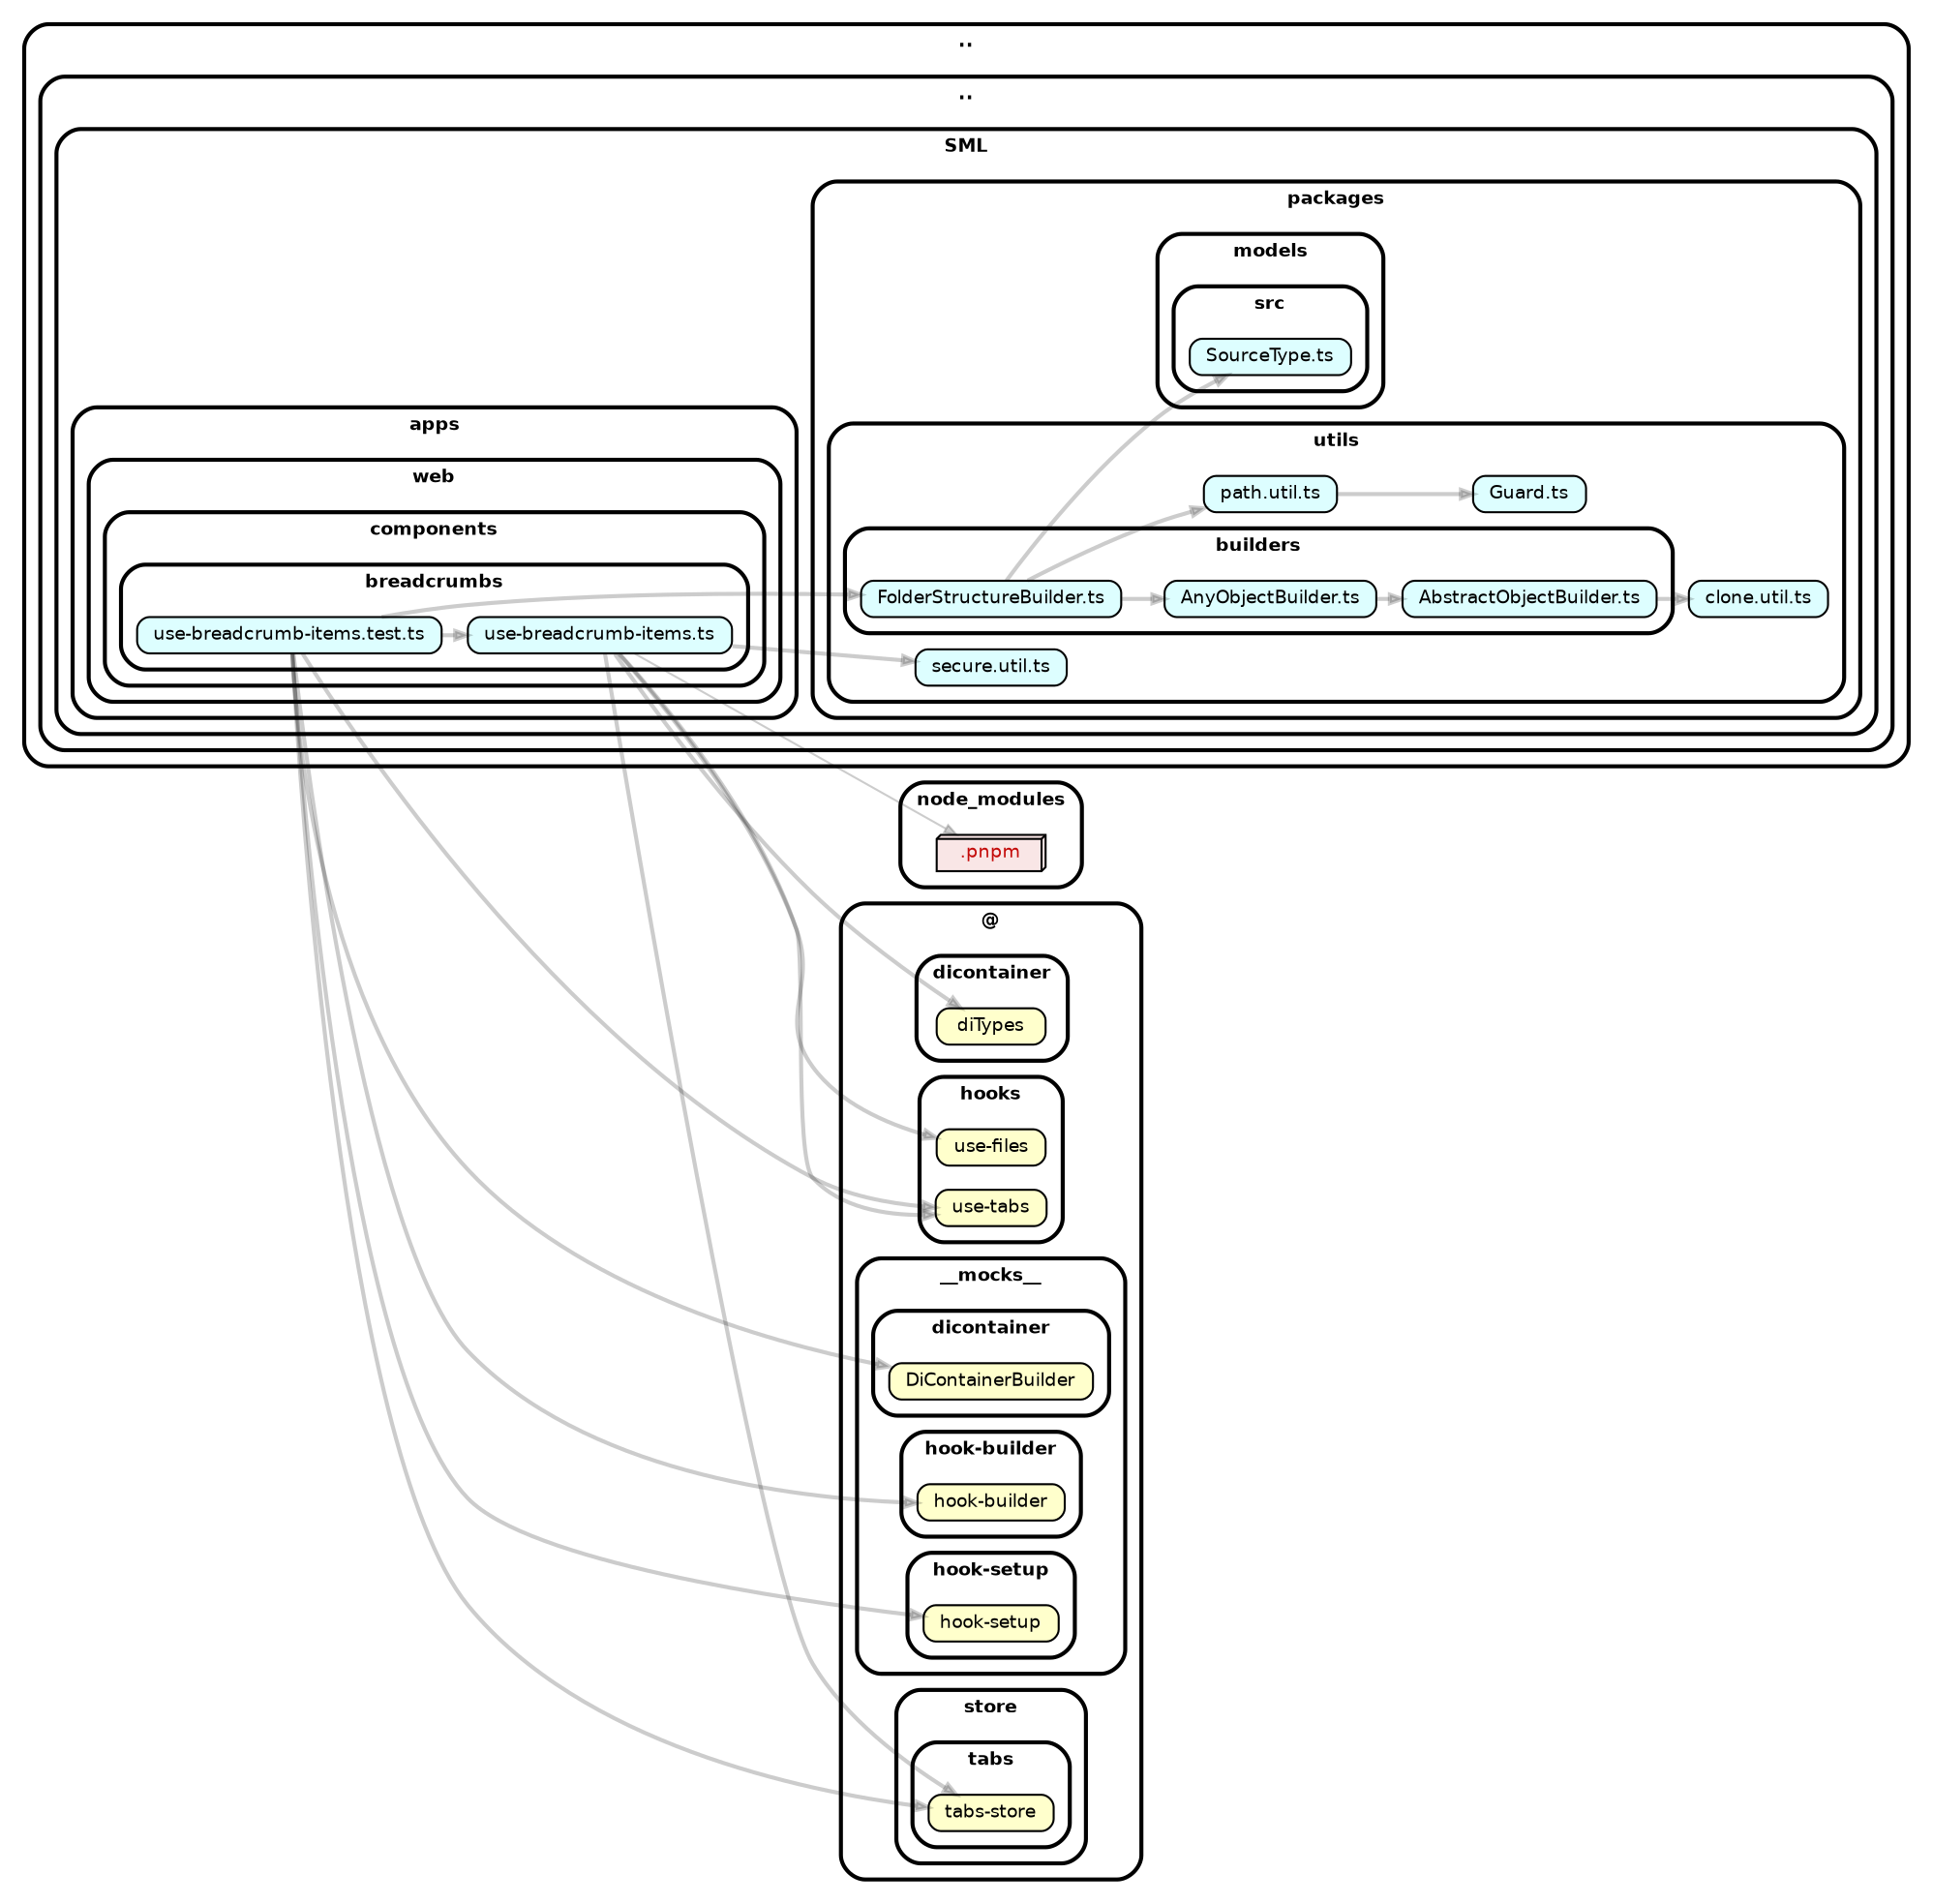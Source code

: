 strict digraph "dependency-cruiser output"{
    rankdir="LR" splines="true" overlap="false" nodesep="0.16" ranksep="0.18" fontname="Helvetica-bold" fontsize="9" style="rounded,bold,filled" fillcolor="#ffffff" compound="true"
    node [shape="box" style="rounded, filled" height="0.2" color="black" fillcolor="#ffffcc" fontcolor="black" fontname="Helvetica" fontsize="9"]
    edge [arrowhead="normal" arrowsize="0.6" penwidth="2.0" color="#00000033" fontname="Helvetica" fontsize="9"]

    subgraph "cluster_.." {label=".." subgraph "cluster_../.." {label=".." subgraph "cluster_../../SML" {label="SML" subgraph "cluster_../../SML/apps" {label="apps" subgraph "cluster_../../SML/apps/web" {label="web" subgraph "cluster_../../SML/apps/web/components" {label="components" subgraph "cluster_../../SML/apps/web/components/breadcrumbs" {label="breadcrumbs" "../../SML/apps/web/components/breadcrumbs/use-breadcrumb-items.test.ts" [label=<use-breadcrumb-items.test.ts> tooltip="use-breadcrumb-items.test.ts" URL="../../SML/apps/web/components/breadcrumbs/use-breadcrumb-items.test.ts" fillcolor="#ddfeff"] } } } } } } }
    "../../SML/apps/web/components/breadcrumbs/use-breadcrumb-items.test.ts" -> "../../SML/apps/web/components/breadcrumbs/use-breadcrumb-items.ts"
    "../../SML/apps/web/components/breadcrumbs/use-breadcrumb-items.test.ts" -> "@/__mocks__/dicontainer/DiContainerBuilder"
    "../../SML/apps/web/components/breadcrumbs/use-breadcrumb-items.test.ts" -> "@/__mocks__/hook-builder/hook-builder"
    "../../SML/apps/web/components/breadcrumbs/use-breadcrumb-items.test.ts" -> "@/__mocks__/hook-setup/hook-setup"
    "../../SML/apps/web/components/breadcrumbs/use-breadcrumb-items.test.ts" -> "@/hooks/use-tabs"
    "../../SML/apps/web/components/breadcrumbs/use-breadcrumb-items.test.ts" -> "@/store/tabs/tabs-store"
    "../../SML/apps/web/components/breadcrumbs/use-breadcrumb-items.test.ts" -> "../../SML/packages/utils/builders/FolderStructureBuilder.ts"
    subgraph "cluster_.." {label=".." subgraph "cluster_../.." {label=".." subgraph "cluster_../../SML" {label="SML" subgraph "cluster_../../SML/apps" {label="apps" subgraph "cluster_../../SML/apps/web" {label="web" subgraph "cluster_../../SML/apps/web/components" {label="components" subgraph "cluster_../../SML/apps/web/components/breadcrumbs" {label="breadcrumbs" "../../SML/apps/web/components/breadcrumbs/use-breadcrumb-items.ts" [label=<use-breadcrumb-items.ts> tooltip="use-breadcrumb-items.ts" URL="../../SML/apps/web/components/breadcrumbs/use-breadcrumb-items.ts" fillcolor="#ddfeff"] } } } } } } }
    "../../SML/apps/web/components/breadcrumbs/use-breadcrumb-items.ts" -> "@/dicontainer/diTypes"
    "../../SML/apps/web/components/breadcrumbs/use-breadcrumb-items.ts" -> "@/hooks/use-files"
    "../../SML/apps/web/components/breadcrumbs/use-breadcrumb-items.ts" -> "@/hooks/use-tabs"
    "../../SML/apps/web/components/breadcrumbs/use-breadcrumb-items.ts" -> "@/store/tabs/tabs-store"
    "../../SML/apps/web/components/breadcrumbs/use-breadcrumb-items.ts" -> "node_modules/.pnpm" [penwidth="1.0"]
    "../../SML/apps/web/components/breadcrumbs/use-breadcrumb-items.ts" -> "../../SML/packages/utils/secure.util.ts"
    subgraph "cluster_.." {label=".." subgraph "cluster_../.." {label=".." subgraph "cluster_../../SML" {label="SML" subgraph "cluster_../../SML/packages" {label="packages" subgraph "cluster_../../SML/packages/models" {label="models" subgraph "cluster_../../SML/packages/models/src" {label="src" "../../SML/packages/models/src/SourceType.ts" [label=<SourceType.ts> tooltip="SourceType.ts" URL="../../SML/packages/models/src/SourceType.ts" fillcolor="#ddfeff"] } } } } } }
    subgraph "cluster_.." {label=".." subgraph "cluster_../.." {label=".." subgraph "cluster_../../SML" {label="SML" subgraph "cluster_../../SML/packages" {label="packages" subgraph "cluster_../../SML/packages/utils" {label="utils" "../../SML/packages/utils/Guard.ts" [label=<Guard.ts> tooltip="Guard.ts" URL="../../SML/packages/utils/Guard.ts" fillcolor="#ddfeff"] } } } } }
    subgraph "cluster_.." {label=".." subgraph "cluster_../.." {label=".." subgraph "cluster_../../SML" {label="SML" subgraph "cluster_../../SML/packages" {label="packages" subgraph "cluster_../../SML/packages/utils" {label="utils" subgraph "cluster_../../SML/packages/utils/builders" {label="builders" "../../SML/packages/utils/builders/AbstractObjectBuilder.ts" [label=<AbstractObjectBuilder.ts> tooltip="AbstractObjectBuilder.ts" URL="../../SML/packages/utils/builders/AbstractObjectBuilder.ts" fillcolor="#ddfeff"] } } } } } }
    "../../SML/packages/utils/builders/AbstractObjectBuilder.ts" -> "../../SML/packages/utils/clone.util.ts"
    subgraph "cluster_.." {label=".." subgraph "cluster_../.." {label=".." subgraph "cluster_../../SML" {label="SML" subgraph "cluster_../../SML/packages" {label="packages" subgraph "cluster_../../SML/packages/utils" {label="utils" subgraph "cluster_../../SML/packages/utils/builders" {label="builders" "../../SML/packages/utils/builders/AnyObjectBuilder.ts" [label=<AnyObjectBuilder.ts> tooltip="AnyObjectBuilder.ts" URL="../../SML/packages/utils/builders/AnyObjectBuilder.ts" fillcolor="#ddfeff"] } } } } } }
    "../../SML/packages/utils/builders/AnyObjectBuilder.ts" -> "../../SML/packages/utils/builders/AbstractObjectBuilder.ts"
    subgraph "cluster_.." {label=".." subgraph "cluster_../.." {label=".." subgraph "cluster_../../SML" {label="SML" subgraph "cluster_../../SML/packages" {label="packages" subgraph "cluster_../../SML/packages/utils" {label="utils" subgraph "cluster_../../SML/packages/utils/builders" {label="builders" "../../SML/packages/utils/builders/FolderStructureBuilder.ts" [label=<FolderStructureBuilder.ts> tooltip="FolderStructureBuilder.ts" URL="../../SML/packages/utils/builders/FolderStructureBuilder.ts" fillcolor="#ddfeff"] } } } } } }
    "../../SML/packages/utils/builders/FolderStructureBuilder.ts" -> "../../SML/packages/utils/path.util.ts"
    "../../SML/packages/utils/builders/FolderStructureBuilder.ts" -> "../../SML/packages/utils/builders/AnyObjectBuilder.ts"
    "../../SML/packages/utils/builders/FolderStructureBuilder.ts" -> "../../SML/packages/models/src/SourceType.ts"
    subgraph "cluster_.." {label=".." subgraph "cluster_../.." {label=".." subgraph "cluster_../../SML" {label="SML" subgraph "cluster_../../SML/packages" {label="packages" subgraph "cluster_../../SML/packages/utils" {label="utils" "../../SML/packages/utils/clone.util.ts" [label=<clone.util.ts> tooltip="clone.util.ts" URL="../../SML/packages/utils/clone.util.ts" fillcolor="#ddfeff"] } } } } }
    subgraph "cluster_.." {label=".." subgraph "cluster_../.." {label=".." subgraph "cluster_../../SML" {label="SML" subgraph "cluster_../../SML/packages" {label="packages" subgraph "cluster_../../SML/packages/utils" {label="utils" "../../SML/packages/utils/path.util.ts" [label=<path.util.ts> tooltip="path.util.ts" URL="../../SML/packages/utils/path.util.ts" fillcolor="#ddfeff"] } } } } }
    "../../SML/packages/utils/path.util.ts" -> "../../SML/packages/utils/Guard.ts"
    subgraph "cluster_.." {label=".." subgraph "cluster_../.." {label=".." subgraph "cluster_../../SML" {label="SML" subgraph "cluster_../../SML/packages" {label="packages" subgraph "cluster_../../SML/packages/utils" {label="utils" "../../SML/packages/utils/secure.util.ts" [label=<secure.util.ts> tooltip="secure.util.ts" URL="../../SML/packages/utils/secure.util.ts" fillcolor="#ddfeff"] } } } } }
    subgraph "cluster_@" {label="@" subgraph "cluster_@/__mocks__" {label="__mocks__" subgraph "cluster_@/__mocks__/dicontainer" {label="dicontainer" "@/__mocks__/dicontainer/DiContainerBuilder" [label=<DiContainerBuilder> tooltip="DiContainerBuilder" ] } } }
    subgraph "cluster_@" {label="@" subgraph "cluster_@/__mocks__" {label="__mocks__" subgraph "cluster_@/__mocks__/hook-builder" {label="hook-builder" "@/__mocks__/hook-builder/hook-builder" [label=<hook-builder> tooltip="hook-builder" ] } } }
    subgraph "cluster_@" {label="@" subgraph "cluster_@/__mocks__" {label="__mocks__" subgraph "cluster_@/__mocks__/hook-setup" {label="hook-setup" "@/__mocks__/hook-setup/hook-setup" [label=<hook-setup> tooltip="hook-setup" ] } } }
    subgraph "cluster_@" {label="@" subgraph "cluster_@/dicontainer" {label="dicontainer" "@/dicontainer/diTypes" [label=<diTypes> tooltip="diTypes" ] } }
    subgraph "cluster_@" {label="@" subgraph "cluster_@/hooks" {label="hooks" "@/hooks/use-files" [label=<use-files> tooltip="use-files" ] } }
    subgraph "cluster_@" {label="@" subgraph "cluster_@/hooks" {label="hooks" "@/hooks/use-tabs" [label=<use-tabs> tooltip="use-tabs" ] } }
    subgraph "cluster_@" {label="@" subgraph "cluster_@/store" {label="store" subgraph "cluster_@/store/tabs" {label="tabs" "@/store/tabs/tabs-store" [label=<tabs-store> tooltip="tabs-store" ] } } }
    subgraph "cluster_node_modules" {label="node_modules" "node_modules/.pnpm" [label=<.pnpm> tooltip=".pnpm" URL="https://www.npmjs.com/package/.pnpm" shape="box3d" fillcolor="#c40b0a1a" fontcolor="#c40b0a"] }
}
